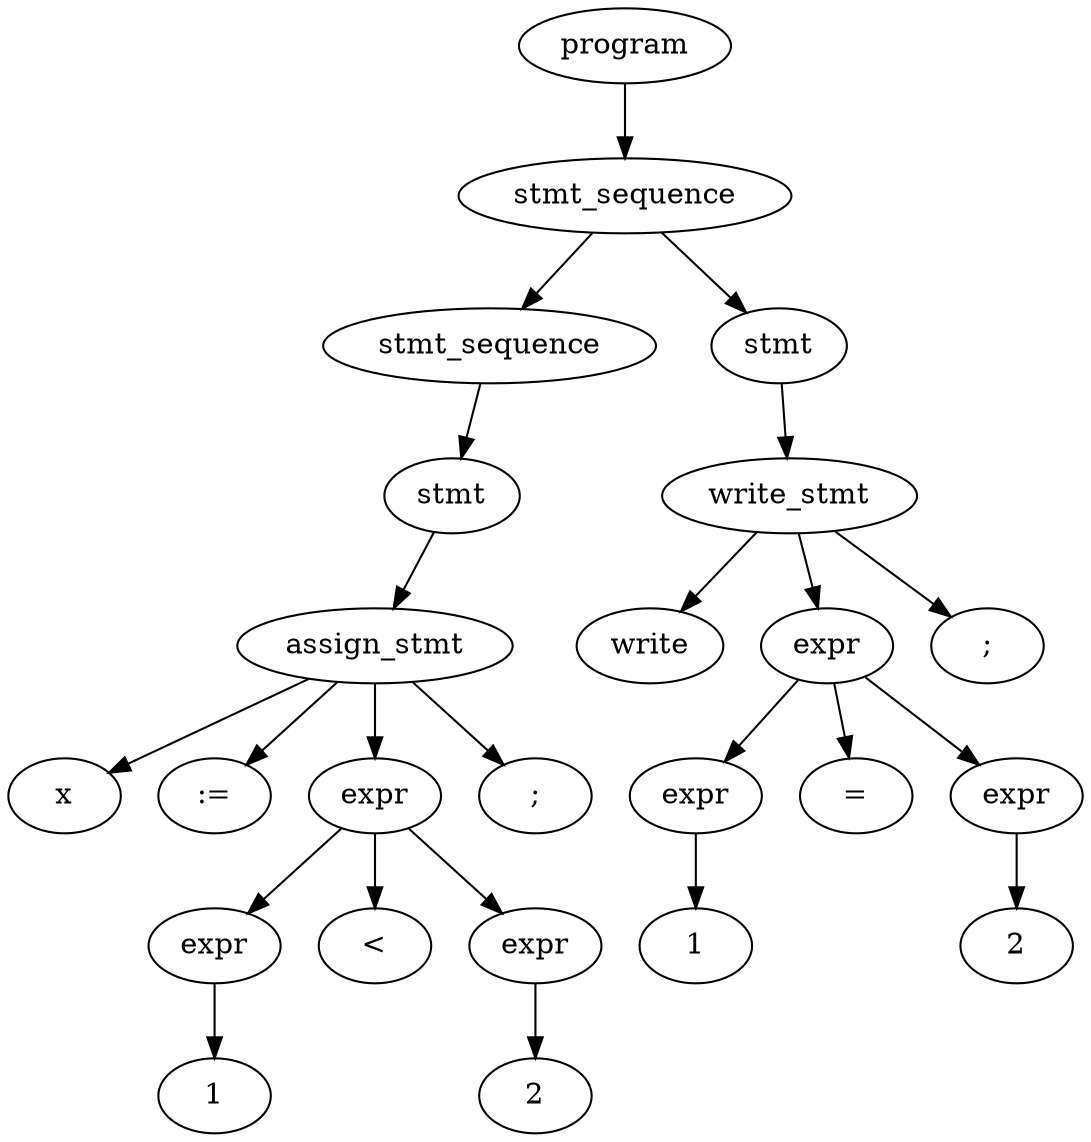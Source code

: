 digraph {
graph [ordering="out"];
node0[label="program"];
node1[label="stmt_sequence"];
node2[label="stmt_sequence"];
node3[label="stmt"];
node4[label="assign_stmt"];
node5[label="x"];
node4 -> node5;
node6[label=":="];
node4 -> node6;
node7[label="expr"];
node8[label="expr"];
node9[label="1"];
node8 -> node9;
node7 -> node8;
node10[label="<"];
node7 -> node10;
node11[label="expr"];
node12[label="2"];
node11 -> node12;
node7 -> node11;
node4 -> node7;
node13[label=";"];
node4 -> node13;
node3 -> node4;
node2 -> node3;
node1 -> node2;
node14[label="stmt"];
node15[label="write_stmt"];
node16[label="write"];
node15 -> node16;
node17[label="expr"];
node18[label="expr"];
node19[label="1"];
node18 -> node19;
node17 -> node18;
node20[label="="];
node17 -> node20;
node21[label="expr"];
node22[label="2"];
node21 -> node22;
node17 -> node21;
node15 -> node17;
node23[label=";"];
node15 -> node23;
node14 -> node15;
node1 -> node14;
node0 -> node1;
}
